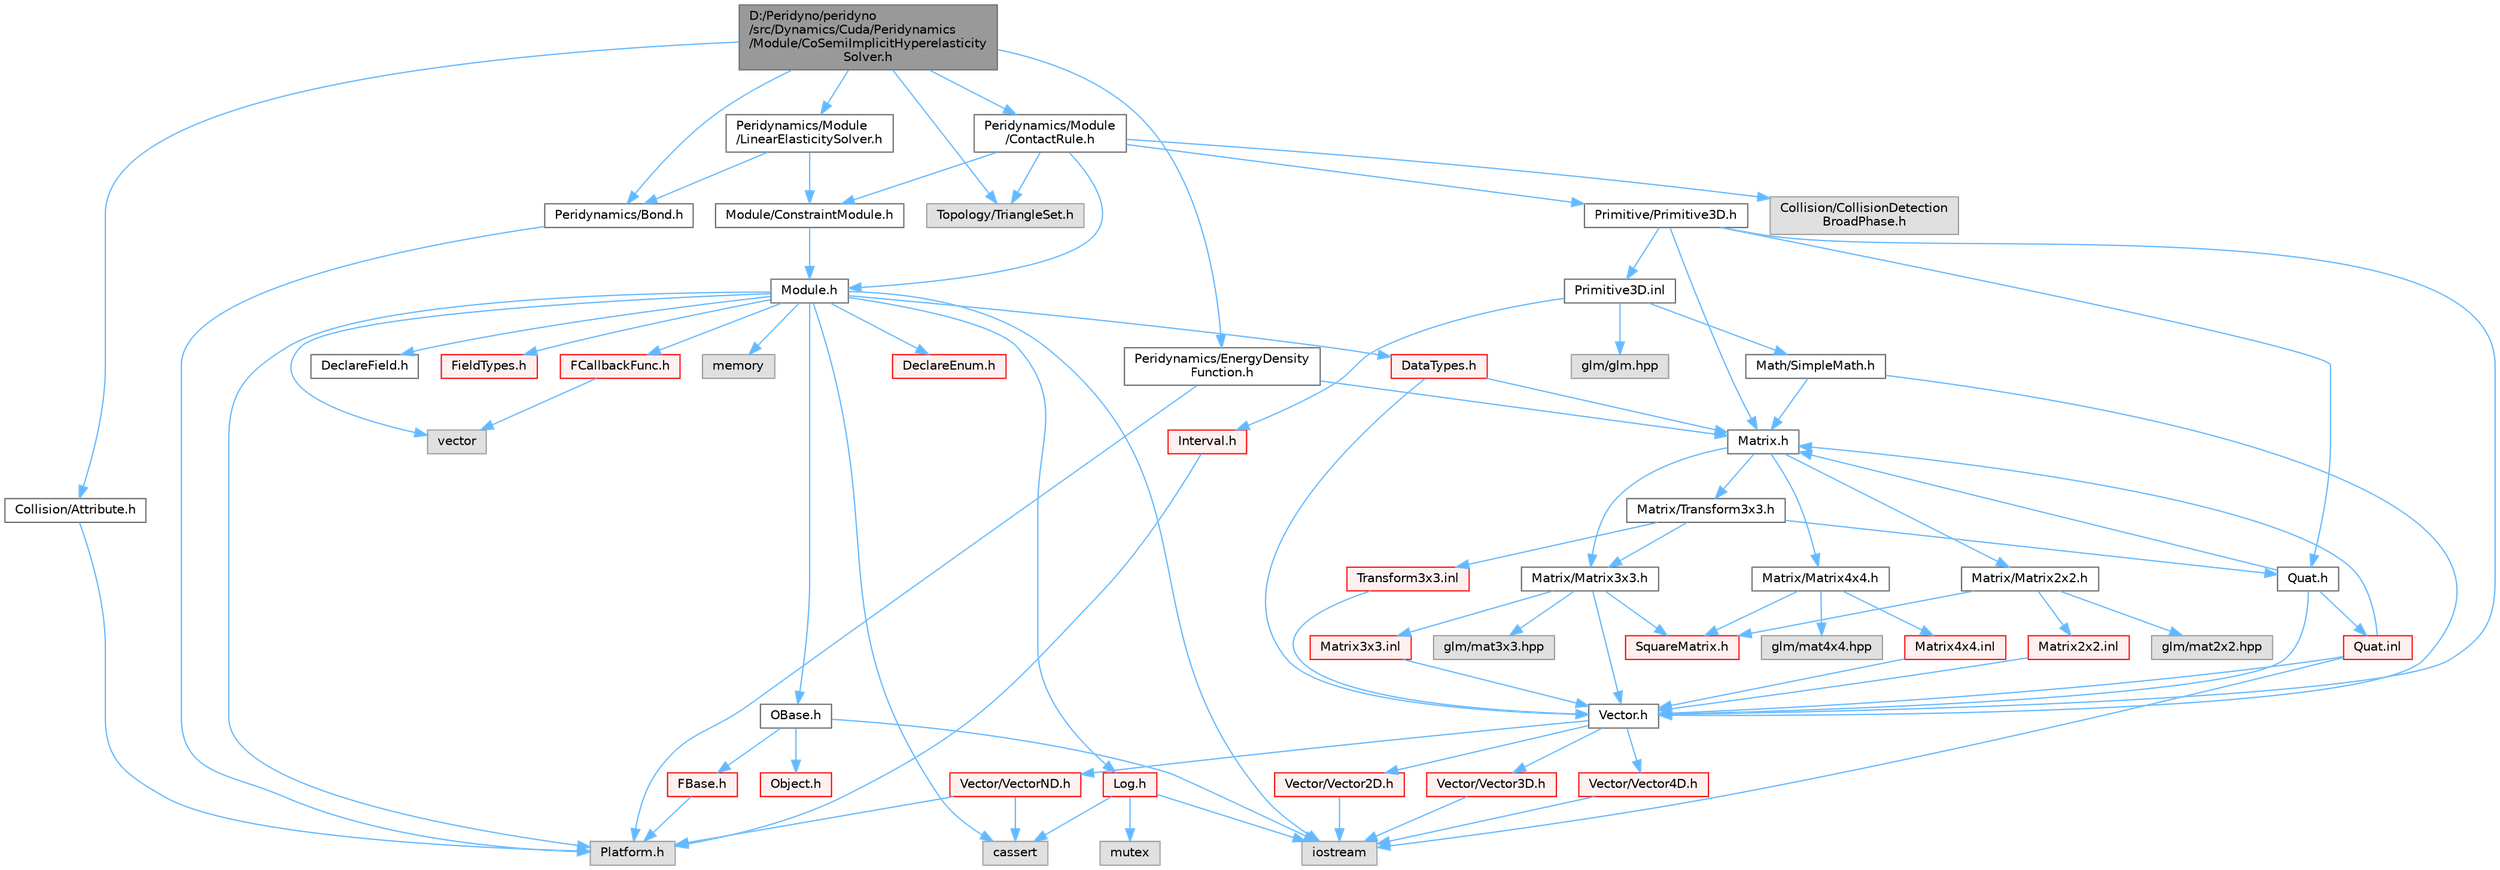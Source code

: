 digraph "D:/Peridyno/peridyno/src/Dynamics/Cuda/Peridynamics/Module/CoSemiImplicitHyperelasticitySolver.h"
{
 // LATEX_PDF_SIZE
  bgcolor="transparent";
  edge [fontname=Helvetica,fontsize=10,labelfontname=Helvetica,labelfontsize=10];
  node [fontname=Helvetica,fontsize=10,shape=box,height=0.2,width=0.4];
  Node1 [id="Node000001",label="D:/Peridyno/peridyno\l/src/Dynamics/Cuda/Peridynamics\l/Module/CoSemiImplicitHyperelasticity\lSolver.h",height=0.2,width=0.4,color="gray40", fillcolor="grey60", style="filled", fontcolor="black",tooltip=" "];
  Node1 -> Node2 [id="edge1_Node000001_Node000002",color="steelblue1",style="solid",tooltip=" "];
  Node2 [id="Node000002",label="Peridynamics/Bond.h",height=0.2,width=0.4,color="grey40", fillcolor="white", style="filled",URL="$_bond_8h.html",tooltip=" "];
  Node2 -> Node3 [id="edge2_Node000002_Node000003",color="steelblue1",style="solid",tooltip=" "];
  Node3 [id="Node000003",label="Platform.h",height=0.2,width=0.4,color="grey60", fillcolor="#E0E0E0", style="filled",tooltip=" "];
  Node1 -> Node4 [id="edge3_Node000001_Node000004",color="steelblue1",style="solid",tooltip=" "];
  Node4 [id="Node000004",label="Peridynamics/EnergyDensity\lFunction.h",height=0.2,width=0.4,color="grey40", fillcolor="white", style="filled",URL="$_energy_density_function_8h.html",tooltip=" "];
  Node4 -> Node3 [id="edge4_Node000004_Node000003",color="steelblue1",style="solid",tooltip=" "];
  Node4 -> Node5 [id="edge5_Node000004_Node000005",color="steelblue1",style="solid",tooltip=" "];
  Node5 [id="Node000005",label="Matrix.h",height=0.2,width=0.4,color="grey40", fillcolor="white", style="filled",URL="$_matrix_8h.html",tooltip=" "];
  Node5 -> Node6 [id="edge6_Node000005_Node000006",color="steelblue1",style="solid",tooltip=" "];
  Node6 [id="Node000006",label="Matrix/Matrix2x2.h",height=0.2,width=0.4,color="grey40", fillcolor="white", style="filled",URL="$_matrix2x2_8h.html",tooltip=" "];
  Node6 -> Node7 [id="edge7_Node000006_Node000007",color="steelblue1",style="solid",tooltip=" "];
  Node7 [id="Node000007",label="glm/mat2x2.hpp",height=0.2,width=0.4,color="grey60", fillcolor="#E0E0E0", style="filled",tooltip=" "];
  Node6 -> Node8 [id="edge8_Node000006_Node000008",color="steelblue1",style="solid",tooltip=" "];
  Node8 [id="Node000008",label="SquareMatrix.h",height=0.2,width=0.4,color="red", fillcolor="#FFF0F0", style="filled",URL="$_square_matrix_8h.html",tooltip=" "];
  Node6 -> Node10 [id="edge9_Node000006_Node000010",color="steelblue1",style="solid",tooltip=" "];
  Node10 [id="Node000010",label="Matrix2x2.inl",height=0.2,width=0.4,color="red", fillcolor="#FFF0F0", style="filled",URL="$_matrix2x2_8inl.html",tooltip=" "];
  Node10 -> Node13 [id="edge10_Node000010_Node000013",color="steelblue1",style="solid",tooltip=" "];
  Node13 [id="Node000013",label="Vector.h",height=0.2,width=0.4,color="grey40", fillcolor="white", style="filled",URL="$_vector_8h.html",tooltip=" "];
  Node13 -> Node14 [id="edge11_Node000013_Node000014",color="steelblue1",style="solid",tooltip=" "];
  Node14 [id="Node000014",label="Vector/Vector2D.h",height=0.2,width=0.4,color="red", fillcolor="#FFF0F0", style="filled",URL="$_vector2_d_8h.html",tooltip=" "];
  Node14 -> Node16 [id="edge12_Node000014_Node000016",color="steelblue1",style="solid",tooltip=" "];
  Node16 [id="Node000016",label="iostream",height=0.2,width=0.4,color="grey60", fillcolor="#E0E0E0", style="filled",tooltip=" "];
  Node13 -> Node20 [id="edge13_Node000013_Node000020",color="steelblue1",style="solid",tooltip=" "];
  Node20 [id="Node000020",label="Vector/Vector3D.h",height=0.2,width=0.4,color="red", fillcolor="#FFF0F0", style="filled",URL="$_vector3_d_8h.html",tooltip=" "];
  Node20 -> Node16 [id="edge14_Node000020_Node000016",color="steelblue1",style="solid",tooltip=" "];
  Node13 -> Node23 [id="edge15_Node000013_Node000023",color="steelblue1",style="solid",tooltip=" "];
  Node23 [id="Node000023",label="Vector/Vector4D.h",height=0.2,width=0.4,color="red", fillcolor="#FFF0F0", style="filled",URL="$_vector4_d_8h.html",tooltip=" "];
  Node23 -> Node16 [id="edge16_Node000023_Node000016",color="steelblue1",style="solid",tooltip=" "];
  Node13 -> Node26 [id="edge17_Node000013_Node000026",color="steelblue1",style="solid",tooltip=" "];
  Node26 [id="Node000026",label="Vector/VectorND.h",height=0.2,width=0.4,color="red", fillcolor="#FFF0F0", style="filled",URL="$_vector_n_d_8h.html",tooltip=" "];
  Node26 -> Node31 [id="edge18_Node000026_Node000031",color="steelblue1",style="solid",tooltip=" "];
  Node31 [id="Node000031",label="cassert",height=0.2,width=0.4,color="grey60", fillcolor="#E0E0E0", style="filled",tooltip=" "];
  Node26 -> Node3 [id="edge19_Node000026_Node000003",color="steelblue1",style="solid",tooltip=" "];
  Node5 -> Node32 [id="edge20_Node000005_Node000032",color="steelblue1",style="solid",tooltip=" "];
  Node32 [id="Node000032",label="Matrix/Matrix3x3.h",height=0.2,width=0.4,color="grey40", fillcolor="white", style="filled",URL="$_matrix3x3_8h.html",tooltip=" "];
  Node32 -> Node33 [id="edge21_Node000032_Node000033",color="steelblue1",style="solid",tooltip=" "];
  Node33 [id="Node000033",label="glm/mat3x3.hpp",height=0.2,width=0.4,color="grey60", fillcolor="#E0E0E0", style="filled",tooltip=" "];
  Node32 -> Node13 [id="edge22_Node000032_Node000013",color="steelblue1",style="solid",tooltip=" "];
  Node32 -> Node8 [id="edge23_Node000032_Node000008",color="steelblue1",style="solid",tooltip=" "];
  Node32 -> Node34 [id="edge24_Node000032_Node000034",color="steelblue1",style="solid",tooltip=" "];
  Node34 [id="Node000034",label="Matrix3x3.inl",height=0.2,width=0.4,color="red", fillcolor="#FFF0F0", style="filled",URL="$_matrix3x3_8inl.html",tooltip=" "];
  Node34 -> Node13 [id="edge25_Node000034_Node000013",color="steelblue1",style="solid",tooltip=" "];
  Node5 -> Node35 [id="edge26_Node000005_Node000035",color="steelblue1",style="solid",tooltip=" "];
  Node35 [id="Node000035",label="Matrix/Matrix4x4.h",height=0.2,width=0.4,color="grey40", fillcolor="white", style="filled",URL="$_matrix4x4_8h.html",tooltip=" "];
  Node35 -> Node36 [id="edge27_Node000035_Node000036",color="steelblue1",style="solid",tooltip=" "];
  Node36 [id="Node000036",label="glm/mat4x4.hpp",height=0.2,width=0.4,color="grey60", fillcolor="#E0E0E0", style="filled",tooltip=" "];
  Node35 -> Node8 [id="edge28_Node000035_Node000008",color="steelblue1",style="solid",tooltip=" "];
  Node35 -> Node37 [id="edge29_Node000035_Node000037",color="steelblue1",style="solid",tooltip=" "];
  Node37 [id="Node000037",label="Matrix4x4.inl",height=0.2,width=0.4,color="red", fillcolor="#FFF0F0", style="filled",URL="$_matrix4x4_8inl.html",tooltip=" "];
  Node37 -> Node13 [id="edge30_Node000037_Node000013",color="steelblue1",style="solid",tooltip=" "];
  Node5 -> Node38 [id="edge31_Node000005_Node000038",color="steelblue1",style="solid",tooltip=" "];
  Node38 [id="Node000038",label="Matrix/Transform3x3.h",height=0.2,width=0.4,color="grey40", fillcolor="white", style="filled",URL="$_transform3x3_8h.html",tooltip=" "];
  Node38 -> Node39 [id="edge32_Node000038_Node000039",color="steelblue1",style="solid",tooltip=" "];
  Node39 [id="Node000039",label="Quat.h",height=0.2,width=0.4,color="grey40", fillcolor="white", style="filled",URL="$_quat_8h.html",tooltip="Implementation of quaternion."];
  Node39 -> Node13 [id="edge33_Node000039_Node000013",color="steelblue1",style="solid",tooltip=" "];
  Node39 -> Node5 [id="edge34_Node000039_Node000005",color="steelblue1",style="solid",tooltip=" "];
  Node39 -> Node40 [id="edge35_Node000039_Node000040",color="steelblue1",style="solid",tooltip=" "];
  Node40 [id="Node000040",label="Quat.inl",height=0.2,width=0.4,color="red", fillcolor="#FFF0F0", style="filled",URL="$_quat_8inl.html",tooltip=" "];
  Node40 -> Node16 [id="edge36_Node000040_Node000016",color="steelblue1",style="solid",tooltip=" "];
  Node40 -> Node13 [id="edge37_Node000040_Node000013",color="steelblue1",style="solid",tooltip=" "];
  Node40 -> Node5 [id="edge38_Node000040_Node000005",color="steelblue1",style="solid",tooltip=" "];
  Node38 -> Node32 [id="edge39_Node000038_Node000032",color="steelblue1",style="solid",tooltip=" "];
  Node38 -> Node42 [id="edge40_Node000038_Node000042",color="steelblue1",style="solid",tooltip=" "];
  Node42 [id="Node000042",label="Transform3x3.inl",height=0.2,width=0.4,color="red", fillcolor="#FFF0F0", style="filled",URL="$_transform3x3_8inl.html",tooltip=" "];
  Node42 -> Node13 [id="edge41_Node000042_Node000013",color="steelblue1",style="solid",tooltip=" "];
  Node1 -> Node43 [id="edge42_Node000001_Node000043",color="steelblue1",style="solid",tooltip=" "];
  Node43 [id="Node000043",label="Topology/TriangleSet.h",height=0.2,width=0.4,color="grey60", fillcolor="#E0E0E0", style="filled",tooltip=" "];
  Node1 -> Node44 [id="edge43_Node000001_Node000044",color="steelblue1",style="solid",tooltip=" "];
  Node44 [id="Node000044",label="Collision/Attribute.h",height=0.2,width=0.4,color="grey40", fillcolor="white", style="filled",URL="$_attribute_8h.html",tooltip=" "];
  Node44 -> Node3 [id="edge44_Node000044_Node000003",color="steelblue1",style="solid",tooltip=" "];
  Node1 -> Node45 [id="edge45_Node000001_Node000045",color="steelblue1",style="solid",tooltip=" "];
  Node45 [id="Node000045",label="Peridynamics/Module\l/LinearElasticitySolver.h",height=0.2,width=0.4,color="grey40", fillcolor="white", style="filled",URL="$_linear_elasticity_solver_8h.html",tooltip=" "];
  Node45 -> Node46 [id="edge46_Node000045_Node000046",color="steelblue1",style="solid",tooltip=" "];
  Node46 [id="Node000046",label="Module/ConstraintModule.h",height=0.2,width=0.4,color="grey40", fillcolor="white", style="filled",URL="$_constraint_module_8h.html",tooltip=" "];
  Node46 -> Node47 [id="edge47_Node000046_Node000047",color="steelblue1",style="solid",tooltip=" "];
  Node47 [id="Node000047",label="Module.h",height=0.2,width=0.4,color="grey40", fillcolor="white", style="filled",URL="$_module_8h.html",tooltip=" "];
  Node47 -> Node3 [id="edge48_Node000047_Node000003",color="steelblue1",style="solid",tooltip=" "];
  Node47 -> Node48 [id="edge49_Node000047_Node000048",color="steelblue1",style="solid",tooltip=" "];
  Node48 [id="Node000048",label="memory",height=0.2,width=0.4,color="grey60", fillcolor="#E0E0E0", style="filled",tooltip=" "];
  Node47 -> Node49 [id="edge50_Node000047_Node000049",color="steelblue1",style="solid",tooltip=" "];
  Node49 [id="Node000049",label="vector",height=0.2,width=0.4,color="grey60", fillcolor="#E0E0E0", style="filled",tooltip=" "];
  Node47 -> Node31 [id="edge51_Node000047_Node000031",color="steelblue1",style="solid",tooltip=" "];
  Node47 -> Node16 [id="edge52_Node000047_Node000016",color="steelblue1",style="solid",tooltip=" "];
  Node47 -> Node50 [id="edge53_Node000047_Node000050",color="steelblue1",style="solid",tooltip=" "];
  Node50 [id="Node000050",label="OBase.h",height=0.2,width=0.4,color="grey40", fillcolor="white", style="filled",URL="$_o_base_8h.html",tooltip=" "];
  Node50 -> Node16 [id="edge54_Node000050_Node000016",color="steelblue1",style="solid",tooltip=" "];
  Node50 -> Node51 [id="edge55_Node000050_Node000051",color="steelblue1",style="solid",tooltip=" "];
  Node51 [id="Node000051",label="FBase.h",height=0.2,width=0.4,color="red", fillcolor="#FFF0F0", style="filled",URL="$_f_base_8h.html",tooltip=" "];
  Node51 -> Node3 [id="edge56_Node000051_Node000003",color="steelblue1",style="solid",tooltip=" "];
  Node50 -> Node57 [id="edge57_Node000050_Node000057",color="steelblue1",style="solid",tooltip=" "];
  Node57 [id="Node000057",label="Object.h",height=0.2,width=0.4,color="red", fillcolor="#FFF0F0", style="filled",URL="$_object_8h.html",tooltip=" "];
  Node47 -> Node60 [id="edge58_Node000047_Node000060",color="steelblue1",style="solid",tooltip=" "];
  Node60 [id="Node000060",label="Log.h",height=0.2,width=0.4,color="red", fillcolor="#FFF0F0", style="filled",URL="$_log_8h.html",tooltip=" "];
  Node60 -> Node61 [id="edge59_Node000060_Node000061",color="steelblue1",style="solid",tooltip=" "];
  Node61 [id="Node000061",label="mutex",height=0.2,width=0.4,color="grey60", fillcolor="#E0E0E0", style="filled",tooltip=" "];
  Node60 -> Node16 [id="edge60_Node000060_Node000016",color="steelblue1",style="solid",tooltip=" "];
  Node60 -> Node31 [id="edge61_Node000060_Node000031",color="steelblue1",style="solid",tooltip=" "];
  Node47 -> Node69 [id="edge62_Node000047_Node000069",color="steelblue1",style="solid",tooltip=" "];
  Node69 [id="Node000069",label="DataTypes.h",height=0.2,width=0.4,color="red", fillcolor="#FFF0F0", style="filled",URL="$_data_types_8h.html",tooltip=" "];
  Node69 -> Node13 [id="edge63_Node000069_Node000013",color="steelblue1",style="solid",tooltip=" "];
  Node69 -> Node5 [id="edge64_Node000069_Node000005",color="steelblue1",style="solid",tooltip=" "];
  Node47 -> Node74 [id="edge65_Node000047_Node000074",color="steelblue1",style="solid",tooltip=" "];
  Node74 [id="Node000074",label="DeclareEnum.h",height=0.2,width=0.4,color="red", fillcolor="#FFF0F0", style="filled",URL="$_declare_enum_8h.html",tooltip=" "];
  Node47 -> Node89 [id="edge66_Node000047_Node000089",color="steelblue1",style="solid",tooltip=" "];
  Node89 [id="Node000089",label="DeclareField.h",height=0.2,width=0.4,color="grey40", fillcolor="white", style="filled",URL="$_declare_field_8h.html",tooltip=" "];
  Node47 -> Node90 [id="edge67_Node000047_Node000090",color="steelblue1",style="solid",tooltip=" "];
  Node90 [id="Node000090",label="FCallbackFunc.h",height=0.2,width=0.4,color="red", fillcolor="#FFF0F0", style="filled",URL="$_f_callback_func_8h.html",tooltip=" "];
  Node90 -> Node49 [id="edge68_Node000090_Node000049",color="steelblue1",style="solid",tooltip=" "];
  Node47 -> Node91 [id="edge69_Node000047_Node000091",color="steelblue1",style="solid",tooltip=" "];
  Node91 [id="Node000091",label="FieldTypes.h",height=0.2,width=0.4,color="red", fillcolor="#FFF0F0", style="filled",URL="$_field_types_8h.html",tooltip=" "];
  Node45 -> Node2 [id="edge70_Node000045_Node000002",color="steelblue1",style="solid",tooltip=" "];
  Node1 -> Node93 [id="edge71_Node000001_Node000093",color="steelblue1",style="solid",tooltip=" "];
  Node93 [id="Node000093",label="Peridynamics/Module\l/ContactRule.h",height=0.2,width=0.4,color="grey40", fillcolor="white", style="filled",URL="$_contact_rule_8h.html",tooltip=" "];
  Node93 -> Node94 [id="edge72_Node000093_Node000094",color="steelblue1",style="solid",tooltip=" "];
  Node94 [id="Node000094",label="Collision/CollisionDetection\lBroadPhase.h",height=0.2,width=0.4,color="grey60", fillcolor="#E0E0E0", style="filled",tooltip=" "];
  Node93 -> Node43 [id="edge73_Node000093_Node000043",color="steelblue1",style="solid",tooltip=" "];
  Node93 -> Node95 [id="edge74_Node000093_Node000095",color="steelblue1",style="solid",tooltip=" "];
  Node95 [id="Node000095",label="Primitive/Primitive3D.h",height=0.2,width=0.4,color="grey40", fillcolor="white", style="filled",URL="$_primitive3_d_8h.html",tooltip=" "];
  Node95 -> Node13 [id="edge75_Node000095_Node000013",color="steelblue1",style="solid",tooltip=" "];
  Node95 -> Node5 [id="edge76_Node000095_Node000005",color="steelblue1",style="solid",tooltip=" "];
  Node95 -> Node39 [id="edge77_Node000095_Node000039",color="steelblue1",style="solid",tooltip=" "];
  Node95 -> Node96 [id="edge78_Node000095_Node000096",color="steelblue1",style="solid",tooltip=" "];
  Node96 [id="Node000096",label="Primitive3D.inl",height=0.2,width=0.4,color="grey40", fillcolor="white", style="filled",URL="$_primitive3_d_8inl.html",tooltip=" "];
  Node96 -> Node86 [id="edge79_Node000096_Node000086",color="steelblue1",style="solid",tooltip=" "];
  Node86 [id="Node000086",label="Math/SimpleMath.h",height=0.2,width=0.4,color="grey40", fillcolor="white", style="filled",URL="$_simple_math_8h.html",tooltip=" "];
  Node86 -> Node13 [id="edge80_Node000086_Node000013",color="steelblue1",style="solid",tooltip=" "];
  Node86 -> Node5 [id="edge81_Node000086_Node000005",color="steelblue1",style="solid",tooltip=" "];
  Node96 -> Node97 [id="edge82_Node000096_Node000097",color="steelblue1",style="solid",tooltip=" "];
  Node97 [id="Node000097",label="Interval.h",height=0.2,width=0.4,color="red", fillcolor="#FFF0F0", style="filled",URL="$_interval_8h.html",tooltip=" "];
  Node97 -> Node3 [id="edge83_Node000097_Node000003",color="steelblue1",style="solid",tooltip=" "];
  Node96 -> Node87 [id="edge84_Node000096_Node000087",color="steelblue1",style="solid",tooltip=" "];
  Node87 [id="Node000087",label="glm/glm.hpp",height=0.2,width=0.4,color="grey60", fillcolor="#E0E0E0", style="filled",tooltip=" "];
  Node93 -> Node47 [id="edge85_Node000093_Node000047",color="steelblue1",style="solid",tooltip=" "];
  Node93 -> Node46 [id="edge86_Node000093_Node000046",color="steelblue1",style="solid",tooltip=" "];
}
